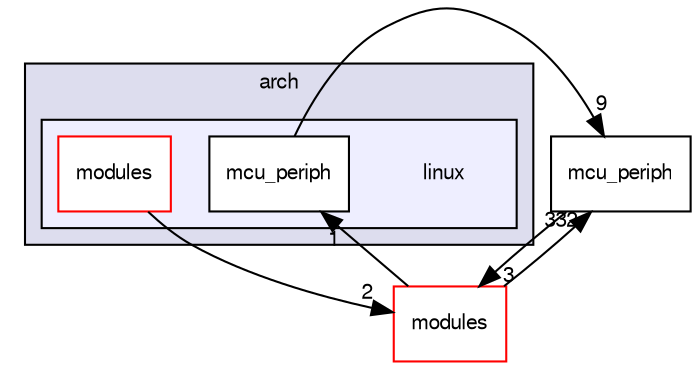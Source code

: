 digraph "sw/airborne/arch/linux" {
  compound=true
  node [ fontsize="10", fontname="FreeSans"];
  edge [ labelfontsize="10", labelfontname="FreeSans"];
  subgraph clusterdir_fc6475eb39ea0144fb6697b809fd11a9 {
    graph [ bgcolor="#ddddee", pencolor="black", label="arch" fontname="FreeSans", fontsize="10", URL="dir_fc6475eb39ea0144fb6697b809fd11a9.html"]
  subgraph clusterdir_92fbf38b8c893a0928a3445a75d0ac01 {
    graph [ bgcolor="#eeeeff", pencolor="black", label="" URL="dir_92fbf38b8c893a0928a3445a75d0ac01.html"];
    dir_92fbf38b8c893a0928a3445a75d0ac01 [shape=plaintext label="linux"];
    dir_7cedabfb4d36d0fdf06823c7fd9084fc [shape=box label="mcu_periph" color="black" fillcolor="white" style="filled" URL="dir_7cedabfb4d36d0fdf06823c7fd9084fc.html"];
    dir_3adb3ce552d0223fa4e9974085651955 [shape=box label="modules" color="red" fillcolor="white" style="filled" URL="dir_3adb3ce552d0223fa4e9974085651955.html"];
  }
  }
  dir_1ca43f6a116d741d80fb1d0555a2b198 [shape=box label="mcu_periph" URL="dir_1ca43f6a116d741d80fb1d0555a2b198.html"];
  dir_c2abcdd6ccb39c3582929c0e3f5651c2 [shape=box label="modules" fillcolor="white" style="filled" color="red" URL="dir_c2abcdd6ccb39c3582929c0e3f5651c2.html"];
  dir_7cedabfb4d36d0fdf06823c7fd9084fc->dir_1ca43f6a116d741d80fb1d0555a2b198 [headlabel="9", labeldistance=1.5 headhref="dir_000008_000107.html"];
  dir_3adb3ce552d0223fa4e9974085651955->dir_c2abcdd6ccb39c3582929c0e3f5651c2 [headlabel="2", labeldistance=1.5 headhref="dir_000015_000031.html"];
  dir_1ca43f6a116d741d80fb1d0555a2b198->dir_c2abcdd6ccb39c3582929c0e3f5651c2 [headlabel="3", labeldistance=1.5 headhref="dir_000107_000031.html"];
  dir_c2abcdd6ccb39c3582929c0e3f5651c2->dir_7cedabfb4d36d0fdf06823c7fd9084fc [headlabel="1", labeldistance=1.5 headhref="dir_000031_000008.html"];
  dir_c2abcdd6ccb39c3582929c0e3f5651c2->dir_1ca43f6a116d741d80fb1d0555a2b198 [headlabel="332", labeldistance=1.5 headhref="dir_000031_000107.html"];
}
